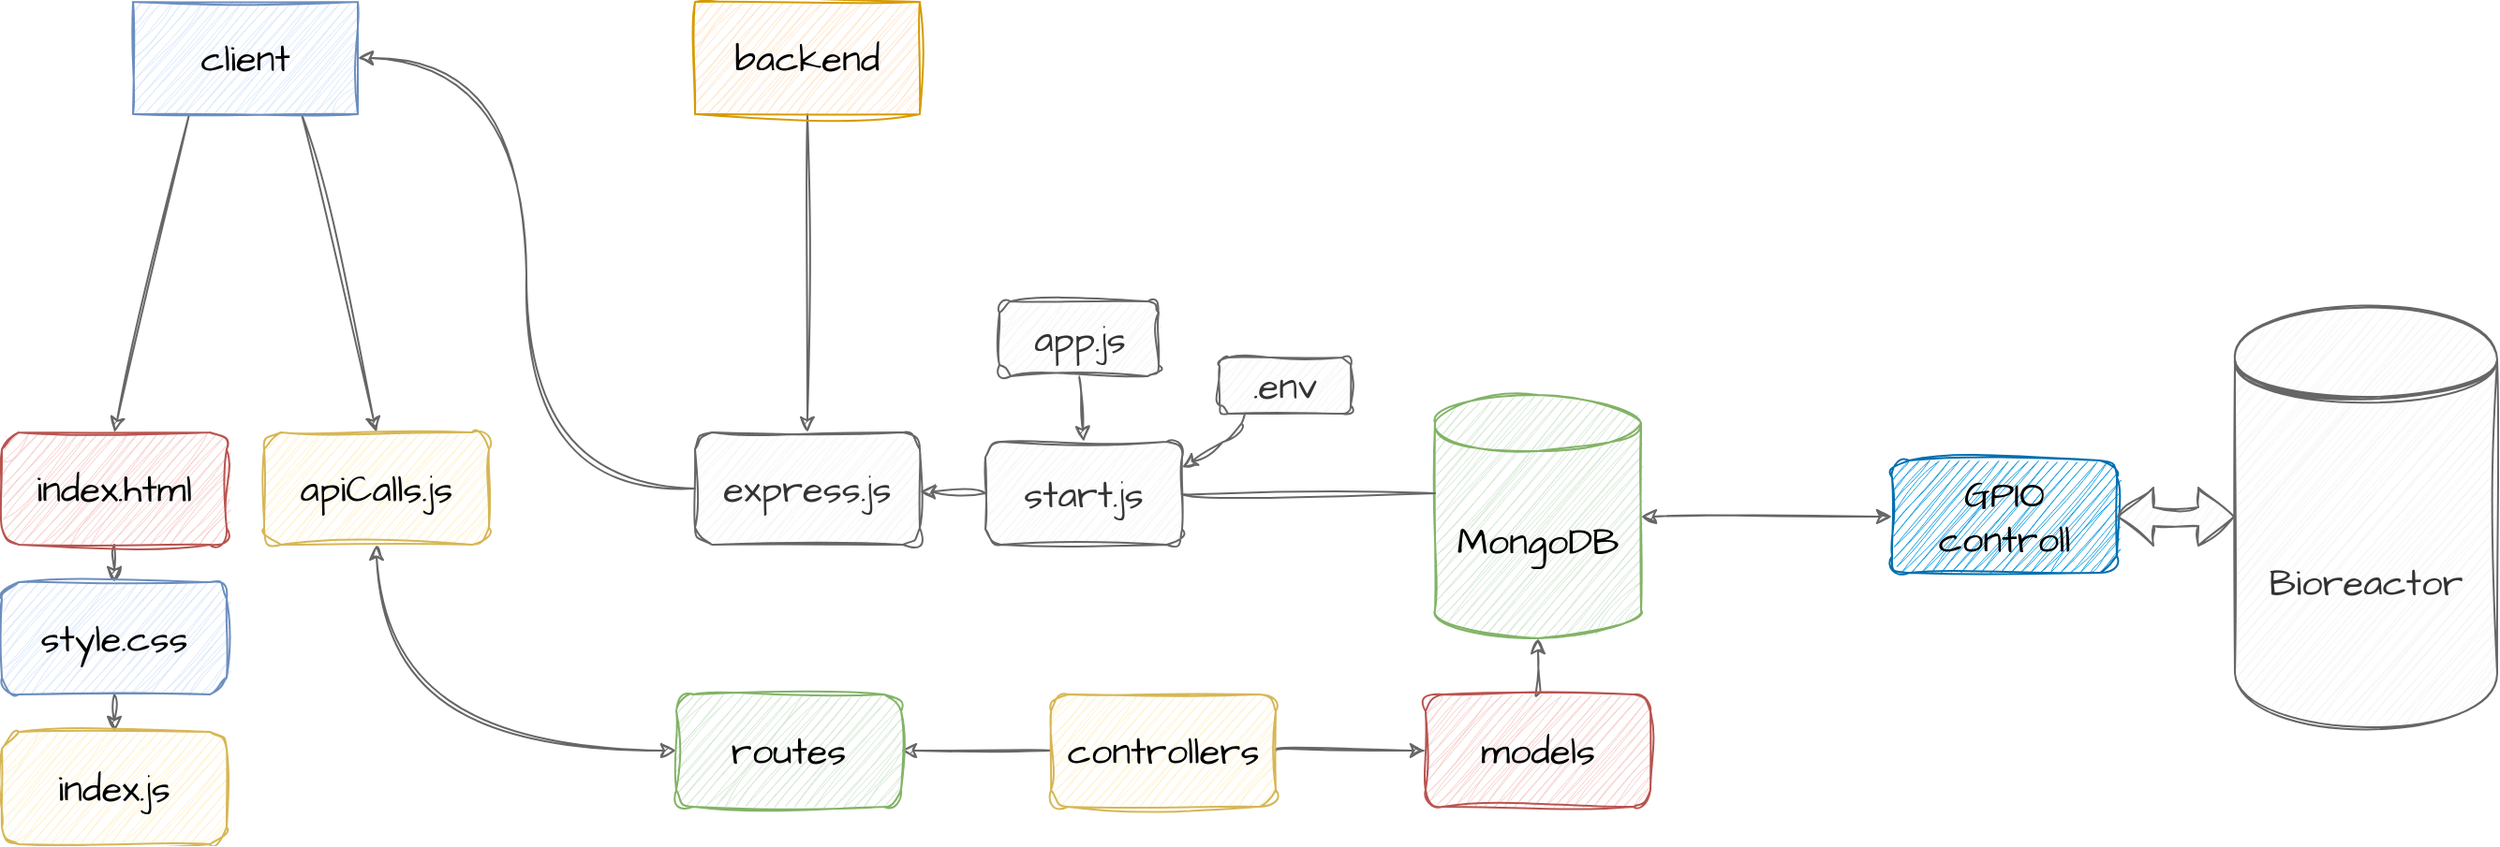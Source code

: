 <mxfile>
    <diagram id="_fO-0qVLtvQtgHuVrZ_L" name="Page-1">
        <mxGraphModel dx="1638" dy="1126" grid="0" gridSize="10" guides="1" tooltips="1" connect="1" arrows="1" fold="1" page="1" pageScale="1" pageWidth="850" pageHeight="1100" background="#ffffff" math="0" shadow="0">
            <root>
                <mxCell id="0"/>
                <mxCell id="1" parent="0"/>
                <mxCell id="18" style="edgeStyle=none;hachureGap=4;html=1;exitX=0.25;exitY=1;exitDx=0;exitDy=0;entryX=0.5;entryY=0;entryDx=0;entryDy=0;fontFamily=Architects Daughter;fontSource=https%3A%2F%2Ffonts.googleapis.com%2Fcss%3Ffamily%3DArchitects%2BDaughter;fontSize=16;fontColor=#000000;labelBackgroundColor=none;sketch=1;curveFitting=1;jiggle=2;shadow=0;fillColor=#f5f5f5;strokeColor=#666666;" parent="1" source="8" target="12" edge="1">
                    <mxGeometry relative="1" as="geometry"/>
                </mxCell>
                <mxCell id="20" style="edgeStyle=none;hachureGap=4;html=1;exitX=0.75;exitY=1;exitDx=0;exitDy=0;entryX=0.5;entryY=0;entryDx=0;entryDy=0;fontFamily=Architects Daughter;fontSource=https%3A%2F%2Ffonts.googleapis.com%2Fcss%3Ffamily%3DArchitects%2BDaughter;fontSize=16;fontColor=#000000;labelBackgroundColor=none;sketch=1;curveFitting=1;jiggle=2;shadow=0;fillColor=#f5f5f5;strokeColor=#666666;" parent="1" source="8" target="19" edge="1">
                    <mxGeometry relative="1" as="geometry"/>
                </mxCell>
                <mxCell id="8" value="client" style="rounded=0;whiteSpace=wrap;html=1;hachureGap=4;fontFamily=Architects Daughter;fontSource=https%3A%2F%2Ffonts.googleapis.com%2Fcss%3Ffamily%3DArchitects%2BDaughter;fontSize=20;labelBackgroundColor=none;sketch=1;curveFitting=1;jiggle=2;shadow=0;fillColor=#dae8fc;strokeColor=#6c8ebf;fontColor=#000000;" parent="1" vertex="1">
                    <mxGeometry x="722" y="325" width="120" height="60" as="geometry"/>
                </mxCell>
                <mxCell id="23" style="edgeStyle=none;hachureGap=4;html=1;exitX=0.5;exitY=1;exitDx=0;exitDy=0;entryX=0.5;entryY=0;entryDx=0;entryDy=0;fontFamily=Architects Daughter;fontSource=https%3A%2F%2Ffonts.googleapis.com%2Fcss%3Ffamily%3DArchitects%2BDaughter;fontSize=16;fontColor=#000000;labelBackgroundColor=none;sketch=1;curveFitting=1;jiggle=2;shadow=0;fillColor=#f5f5f5;strokeColor=#666666;" parent="1" source="9" target="21" edge="1">
                    <mxGeometry relative="1" as="geometry"/>
                </mxCell>
                <mxCell id="9" value="backend" style="rounded=0;whiteSpace=wrap;html=1;hachureGap=4;fontFamily=Architects Daughter;fontSource=https%3A%2F%2Ffonts.googleapis.com%2Fcss%3Ffamily%3DArchitects%2BDaughter;fontSize=20;gradientDirection=north;labelBackgroundColor=none;sketch=1;curveFitting=1;jiggle=2;shadow=0;fillColor=#ffe6cc;strokeColor=#d79b00;fontColor=#000000;" parent="1" vertex="1">
                    <mxGeometry x="1022" y="325" width="120" height="60" as="geometry"/>
                </mxCell>
                <mxCell id="16" style="edgeStyle=none;hachureGap=4;html=1;exitX=0.5;exitY=1;exitDx=0;exitDy=0;entryX=0.5;entryY=0;entryDx=0;entryDy=0;fontFamily=Architects Daughter;fontSource=https%3A%2F%2Ffonts.googleapis.com%2Fcss%3Ffamily%3DArchitects%2BDaughter;fontSize=16;fontColor=#000000;labelBackgroundColor=none;sketch=1;curveFitting=1;jiggle=2;shadow=0;fillColor=#f5f5f5;strokeColor=#666666;" parent="1" source="12" target="13" edge="1">
                    <mxGeometry relative="1" as="geometry"/>
                </mxCell>
                <mxCell id="12" value="index.html" style="rounded=1;whiteSpace=wrap;html=1;hachureGap=4;fontFamily=Architects Daughter;fontSource=https%3A%2F%2Ffonts.googleapis.com%2Fcss%3Ffamily%3DArchitects%2BDaughter;fontSize=20;labelBackgroundColor=none;sketch=1;curveFitting=1;jiggle=2;shadow=0;fillColor=#f8cecc;strokeColor=#b85450;fontColor=#000000;" parent="1" vertex="1">
                    <mxGeometry x="652" y="555" width="120" height="60" as="geometry"/>
                </mxCell>
                <mxCell id="17" style="edgeStyle=none;hachureGap=4;html=1;exitX=0.5;exitY=1;exitDx=0;exitDy=0;entryX=0.5;entryY=0;entryDx=0;entryDy=0;fontFamily=Architects Daughter;fontSource=https%3A%2F%2Ffonts.googleapis.com%2Fcss%3Ffamily%3DArchitects%2BDaughter;fontSize=16;fontColor=#000000;labelBackgroundColor=none;sketch=1;curveFitting=1;jiggle=2;shadow=0;fillColor=#f5f5f5;strokeColor=#666666;" parent="1" source="13" target="14" edge="1">
                    <mxGeometry relative="1" as="geometry"/>
                </mxCell>
                <mxCell id="13" value="style.css" style="rounded=1;whiteSpace=wrap;html=1;hachureGap=4;fontFamily=Architects Daughter;fontSource=https%3A%2F%2Ffonts.googleapis.com%2Fcss%3Ffamily%3DArchitects%2BDaughter;fontSize=20;labelBackgroundColor=none;sketch=1;curveFitting=1;jiggle=2;shadow=0;fillColor=#dae8fc;strokeColor=#6c8ebf;fontColor=#000000;" parent="1" vertex="1">
                    <mxGeometry x="652" y="635" width="120" height="60" as="geometry"/>
                </mxCell>
                <mxCell id="14" value="index.js" style="rounded=1;whiteSpace=wrap;html=1;hachureGap=4;fontFamily=Architects Daughter;fontSource=https%3A%2F%2Ffonts.googleapis.com%2Fcss%3Ffamily%3DArchitects%2BDaughter;fontSize=20;labelBackgroundColor=none;sketch=1;curveFitting=1;jiggle=2;shadow=0;fillColor=#fff2cc;strokeColor=#d6b656;fontColor=#000000;" parent="1" vertex="1">
                    <mxGeometry x="652" y="715" width="120" height="60" as="geometry"/>
                </mxCell>
                <mxCell id="19" value="apiCalls.js" style="rounded=1;whiteSpace=wrap;html=1;hachureGap=4;fontFamily=Architects Daughter;fontSource=https%3A%2F%2Ffonts.googleapis.com%2Fcss%3Ffamily%3DArchitects%2BDaughter;fontSize=20;labelBackgroundColor=none;sketch=1;curveFitting=1;jiggle=2;shadow=0;fillColor=#fff2cc;strokeColor=#d6b656;fontColor=#000000;" parent="1" vertex="1">
                    <mxGeometry x="792" y="555" width="120" height="60" as="geometry"/>
                </mxCell>
                <mxCell id="38" style="edgeStyle=orthogonalEdgeStyle;hachureGap=4;html=1;exitX=0;exitY=0.5;exitDx=0;exitDy=0;entryX=1;entryY=0.5;entryDx=0;entryDy=0;fontFamily=Architects Daughter;fontSource=https%3A%2F%2Ffonts.googleapis.com%2Fcss%3Ffamily%3DArchitects%2BDaughter;fontSize=16;curved=1;fontColor=#000000;labelBackgroundColor=none;sketch=1;curveFitting=1;jiggle=2;shadow=0;fillColor=#f5f5f5;strokeColor=#666666;" parent="1" source="21" target="8" edge="1">
                    <mxGeometry relative="1" as="geometry"/>
                </mxCell>
                <mxCell id="21" value="express.js" style="rounded=1;whiteSpace=wrap;html=1;hachureGap=4;fontFamily=Architects Daughter;fontSource=https%3A%2F%2Ffonts.googleapis.com%2Fcss%3Ffamily%3DArchitects%2BDaughter;fontSize=20;labelBackgroundColor=none;sketch=1;curveFitting=1;jiggle=2;shadow=0;fillColor=#f5f5f5;strokeColor=#666666;fontColor=#333333;" parent="1" vertex="1">
                    <mxGeometry x="1022" y="555" width="120" height="60" as="geometry"/>
                </mxCell>
                <mxCell id="27" style="edgeStyle=none;hachureGap=4;html=1;exitX=0;exitY=0.5;exitDx=0;exitDy=0;fontFamily=Architects Daughter;fontSource=https%3A%2F%2Ffonts.googleapis.com%2Fcss%3Ffamily%3DArchitects%2BDaughter;fontSize=16;fontColor=#000000;labelBackgroundColor=none;sketch=1;curveFitting=1;jiggle=2;shadow=0;fillColor=#f5f5f5;strokeColor=#666666;" parent="1" source="24" target="21" edge="1">
                    <mxGeometry relative="1" as="geometry"/>
                </mxCell>
                <mxCell id="24" value="start.js" style="rounded=1;whiteSpace=wrap;html=1;hachureGap=4;fontFamily=Architects Daughter;fontSource=https%3A%2F%2Ffonts.googleapis.com%2Fcss%3Ffamily%3DArchitects%2BDaughter;fontSize=20;labelBackgroundColor=none;sketch=1;curveFitting=1;jiggle=2;shadow=0;fillColor=#f5f5f5;strokeColor=#666666;fontColor=#333333;" parent="1" vertex="1">
                    <mxGeometry x="1177" y="560" width="105" height="55" as="geometry"/>
                </mxCell>
                <mxCell id="29" style="edgeStyle=none;hachureGap=4;html=1;exitX=0.191;exitY=1.018;exitDx=0;exitDy=0;entryX=1;entryY=0.25;entryDx=0;entryDy=0;fontFamily=Architects Daughter;fontSource=https%3A%2F%2Ffonts.googleapis.com%2Fcss%3Ffamily%3DArchitects%2BDaughter;fontSize=16;exitPerimeter=0;fontColor=#000000;labelBackgroundColor=none;sketch=1;curveFitting=1;jiggle=2;shadow=0;fillColor=#f5f5f5;strokeColor=#666666;" parent="1" source="28" target="24" edge="1">
                    <mxGeometry relative="1" as="geometry">
                        <Array as="points">
                            <mxPoint x="1312" y="555"/>
                        </Array>
                    </mxGeometry>
                </mxCell>
                <mxCell id="28" value=".env" style="rounded=1;whiteSpace=wrap;html=1;hachureGap=4;fontFamily=Architects Daughter;fontSource=https%3A%2F%2Ffonts.googleapis.com%2Fcss%3Ffamily%3DArchitects%2BDaughter;fontSize=20;labelBackgroundColor=none;sketch=1;curveFitting=1;jiggle=2;shadow=0;fillColor=#f5f5f5;strokeColor=#666666;fontColor=#333333;" parent="1" vertex="1">
                    <mxGeometry x="1302" y="515" width="70" height="30" as="geometry"/>
                </mxCell>
                <mxCell id="31" style="edgeStyle=none;hachureGap=4;html=1;exitX=0.5;exitY=1;exitDx=0;exitDy=0;entryX=0.5;entryY=0;entryDx=0;entryDy=0;fontFamily=Architects Daughter;fontSource=https%3A%2F%2Ffonts.googleapis.com%2Fcss%3Ffamily%3DArchitects%2BDaughter;fontSize=16;fontColor=#000000;labelBackgroundColor=none;sketch=1;curveFitting=1;jiggle=2;shadow=0;fillColor=#f5f5f5;strokeColor=#666666;" parent="1" source="30" target="24" edge="1">
                    <mxGeometry relative="1" as="geometry"/>
                </mxCell>
                <mxCell id="30" value="app.js" style="rounded=1;whiteSpace=wrap;html=1;hachureGap=4;fontFamily=Architects Daughter;fontSource=https%3A%2F%2Ffonts.googleapis.com%2Fcss%3Ffamily%3DArchitects%2BDaughter;fontSize=20;labelBackgroundColor=none;sketch=1;curveFitting=1;jiggle=2;shadow=0;fillColor=#f5f5f5;strokeColor=#666666;fontColor=#333333;" parent="1" vertex="1">
                    <mxGeometry x="1184.5" y="485" width="85" height="40" as="geometry"/>
                </mxCell>
                <mxCell id="32" value="MongoDB" style="shape=cylinder3;whiteSpace=wrap;html=1;boundedLbl=1;backgroundOutline=1;size=15;hachureGap=4;fontFamily=Architects Daughter;fontSource=https%3A%2F%2Ffonts.googleapis.com%2Fcss%3Ffamily%3DArchitects%2BDaughter;fontSize=20;labelBackgroundColor=none;sketch=1;curveFitting=1;jiggle=2;shadow=0;fillColor=#d5e8d4;strokeColor=#82b366;fontColor=#000000;" parent="1" vertex="1">
                    <mxGeometry x="1417" y="535" width="110" height="130" as="geometry"/>
                </mxCell>
                <mxCell id="37" value="" style="endArrow=none;html=1;shadow=0;hachureGap=4;fontFamily=Architects Daughter;fontSource=https%3A%2F%2Ffonts.googleapis.com%2Fcss%3Ffamily%3DArchitects%2BDaughter;fontSize=16;curved=1;elbow=vertical;entryX=0;entryY=0;entryDx=0;entryDy=52.5;entryPerimeter=0;exitX=1;exitY=0.5;exitDx=0;exitDy=0;fontColor=#000000;labelBackgroundColor=none;sketch=1;curveFitting=1;jiggle=2;fillColor=#f5f5f5;strokeColor=#666666;" parent="1" source="24" target="32" edge="1">
                    <mxGeometry width="50" height="50" relative="1" as="geometry">
                        <mxPoint x="1272" y="635" as="sourcePoint"/>
                        <mxPoint x="1322" y="585" as="targetPoint"/>
                        <Array as="points"/>
                    </mxGeometry>
                </mxCell>
                <mxCell id="41" style="edgeStyle=orthogonalEdgeStyle;curved=1;hachureGap=4;html=1;exitX=0.5;exitY=0;exitDx=0;exitDy=0;fontFamily=Architects Daughter;fontSource=https%3A%2F%2Ffonts.googleapis.com%2Fcss%3Ffamily%3DArchitects%2BDaughter;fontSize=16;fontColor=#000000;labelBackgroundColor=none;sketch=1;curveFitting=1;jiggle=2;shadow=0;fillColor=#f5f5f5;strokeColor=#666666;" parent="1" source="39" target="32" edge="1">
                    <mxGeometry relative="1" as="geometry"/>
                </mxCell>
                <mxCell id="39" value="models" style="rounded=1;whiteSpace=wrap;html=1;hachureGap=4;fontFamily=Architects Daughter;fontSource=https%3A%2F%2Ffonts.googleapis.com%2Fcss%3Ffamily%3DArchitects%2BDaughter;fontSize=20;labelBackgroundColor=none;sketch=1;curveFitting=1;jiggle=2;shadow=0;fillColor=#f8cecc;strokeColor=#b85450;fontColor=#000000;" parent="1" vertex="1">
                    <mxGeometry x="1412" y="695" width="120" height="60" as="geometry"/>
                </mxCell>
                <mxCell id="43" style="edgeStyle=orthogonalEdgeStyle;curved=1;hachureGap=4;html=1;exitX=1;exitY=0.5;exitDx=0;exitDy=0;entryX=0;entryY=0.5;entryDx=0;entryDy=0;fontFamily=Architects Daughter;fontSource=https%3A%2F%2Ffonts.googleapis.com%2Fcss%3Ffamily%3DArchitects%2BDaughter;fontSize=16;fontColor=#000000;labelBackgroundColor=none;sketch=1;curveFitting=1;jiggle=2;shadow=0;fillColor=#f5f5f5;strokeColor=#666666;" parent="1" source="42" target="39" edge="1">
                    <mxGeometry relative="1" as="geometry"/>
                </mxCell>
                <mxCell id="46" style="edgeStyle=orthogonalEdgeStyle;curved=1;hachureGap=4;html=1;exitX=0;exitY=0.5;exitDx=0;exitDy=0;entryX=1;entryY=0.5;entryDx=0;entryDy=0;fontFamily=Architects Daughter;fontSource=https%3A%2F%2Ffonts.googleapis.com%2Fcss%3Ffamily%3DArchitects%2BDaughter;fontSize=16;fontColor=#000000;labelBackgroundColor=none;sketch=1;curveFitting=1;jiggle=2;shadow=0;fillColor=#f5f5f5;strokeColor=#666666;" parent="1" source="42" target="44" edge="1">
                    <mxGeometry relative="1" as="geometry"/>
                </mxCell>
                <mxCell id="42" value="controllers" style="rounded=1;whiteSpace=wrap;html=1;hachureGap=4;fontFamily=Architects Daughter;fontSource=https%3A%2F%2Ffonts.googleapis.com%2Fcss%3Ffamily%3DArchitects%2BDaughter;fontSize=20;labelBackgroundColor=none;sketch=1;curveFitting=1;jiggle=2;shadow=0;fillColor=#fff2cc;strokeColor=#d6b656;fontColor=#000000;" parent="1" vertex="1">
                    <mxGeometry x="1212" y="695" width="120" height="60" as="geometry"/>
                </mxCell>
                <mxCell id="48" style="edgeStyle=orthogonalEdgeStyle;curved=1;hachureGap=4;html=1;exitX=0;exitY=0.5;exitDx=0;exitDy=0;entryX=0.5;entryY=1;entryDx=0;entryDy=0;fontFamily=Architects Daughter;fontSource=https%3A%2F%2Ffonts.googleapis.com%2Fcss%3Ffamily%3DArchitects%2BDaughter;fontSize=16;startArrow=classic;startFill=1;fontColor=#000000;labelBackgroundColor=none;sketch=1;curveFitting=1;jiggle=2;shadow=0;fillColor=#f5f5f5;strokeColor=#666666;" parent="1" source="44" target="19" edge="1">
                    <mxGeometry relative="1" as="geometry"/>
                </mxCell>
                <mxCell id="44" value="routes" style="rounded=1;whiteSpace=wrap;html=1;hachureGap=4;fontFamily=Architects Daughter;fontSource=https%3A%2F%2Ffonts.googleapis.com%2Fcss%3Ffamily%3DArchitects%2BDaughter;fontSize=20;labelBackgroundColor=none;sketch=1;curveFitting=1;jiggle=2;shadow=0;fillColor=#d5e8d4;strokeColor=#82b366;fontColor=#000000;" parent="1" vertex="1">
                    <mxGeometry x="1012" y="695" width="120" height="60" as="geometry"/>
                </mxCell>
                <mxCell id="53" style="edgeStyle=none;hachureGap=4;html=1;exitX=1;exitY=0.5;exitDx=0;exitDy=0;entryX=0;entryY=0.5;entryDx=0;entryDy=0;fontFamily=Architects Daughter;fontSource=https%3A%2F%2Ffonts.googleapis.com%2Fcss%3Ffamily%3DArchitects%2BDaughter;fontSize=16;startArrow=classic;startFill=1;fontColor=#000000;labelBackgroundColor=none;sketch=1;curveFitting=1;jiggle=2;shadow=0;fillColor=#f5f5f5;strokeColor=#666666;" parent="1" target="50" edge="1">
                    <mxGeometry relative="1" as="geometry">
                        <mxPoint x="1527" y="600.0" as="sourcePoint"/>
                    </mxGeometry>
                </mxCell>
                <mxCell id="50" value="GPIO controll" style="rounded=1;whiteSpace=wrap;html=1;hachureGap=4;fontFamily=Architects Daughter;fontSource=https%3A%2F%2Ffonts.googleapis.com%2Fcss%3Ffamily%3DArchitects%2BDaughter;fontSize=20;labelBackgroundColor=none;shadow=0;fillColor=#1ba1e2;strokeColor=#006EAF;fontColor=#000000;sketch=1;curveFitting=1;jiggle=2;glass=0;" parent="1" vertex="1">
                    <mxGeometry x="1661" y="570" width="120" height="60" as="geometry"/>
                </mxCell>
                <mxCell id="54" value="Bioreactor" style="shape=datastore;whiteSpace=wrap;html=1;hachureGap=4;fontFamily=Architects Daughter;fontSource=https%3A%2F%2Ffonts.googleapis.com%2Fcss%3Ffamily%3DArchitects%2BDaughter;fontSize=20;labelBackgroundColor=none;sketch=1;curveFitting=1;jiggle=2;shadow=0;fillColor=#f5f5f5;strokeColor=#666666;fontColor=#333333;" parent="1" vertex="1">
                    <mxGeometry x="1844" y="488.13" width="140" height="223.75" as="geometry"/>
                </mxCell>
                <mxCell id="55" value="" style="shape=flexArrow;endArrow=classic;html=1;hachureGap=4;fontFamily=Architects Daughter;fontSource=https%3A%2F%2Ffonts.googleapis.com%2Fcss%3Ffamily%3DArchitects%2BDaughter;fontSize=16;exitX=1;exitY=0.5;exitDx=0;exitDy=0;entryX=0;entryY=0.5;entryDx=0;entryDy=0;fontColor=#000000;labelBackgroundColor=none;sketch=1;curveFitting=1;jiggle=2;shadow=0;fillColor=#f5f5f5;strokeColor=#666666;startArrow=block;" parent="1" source="50" target="54" edge="1">
                    <mxGeometry width="50" height="50" relative="1" as="geometry">
                        <mxPoint x="1747" y="630" as="sourcePoint"/>
                        <mxPoint x="1797" y="580" as="targetPoint"/>
                    </mxGeometry>
                </mxCell>
            </root>
        </mxGraphModel>
    </diagram>
</mxfile>